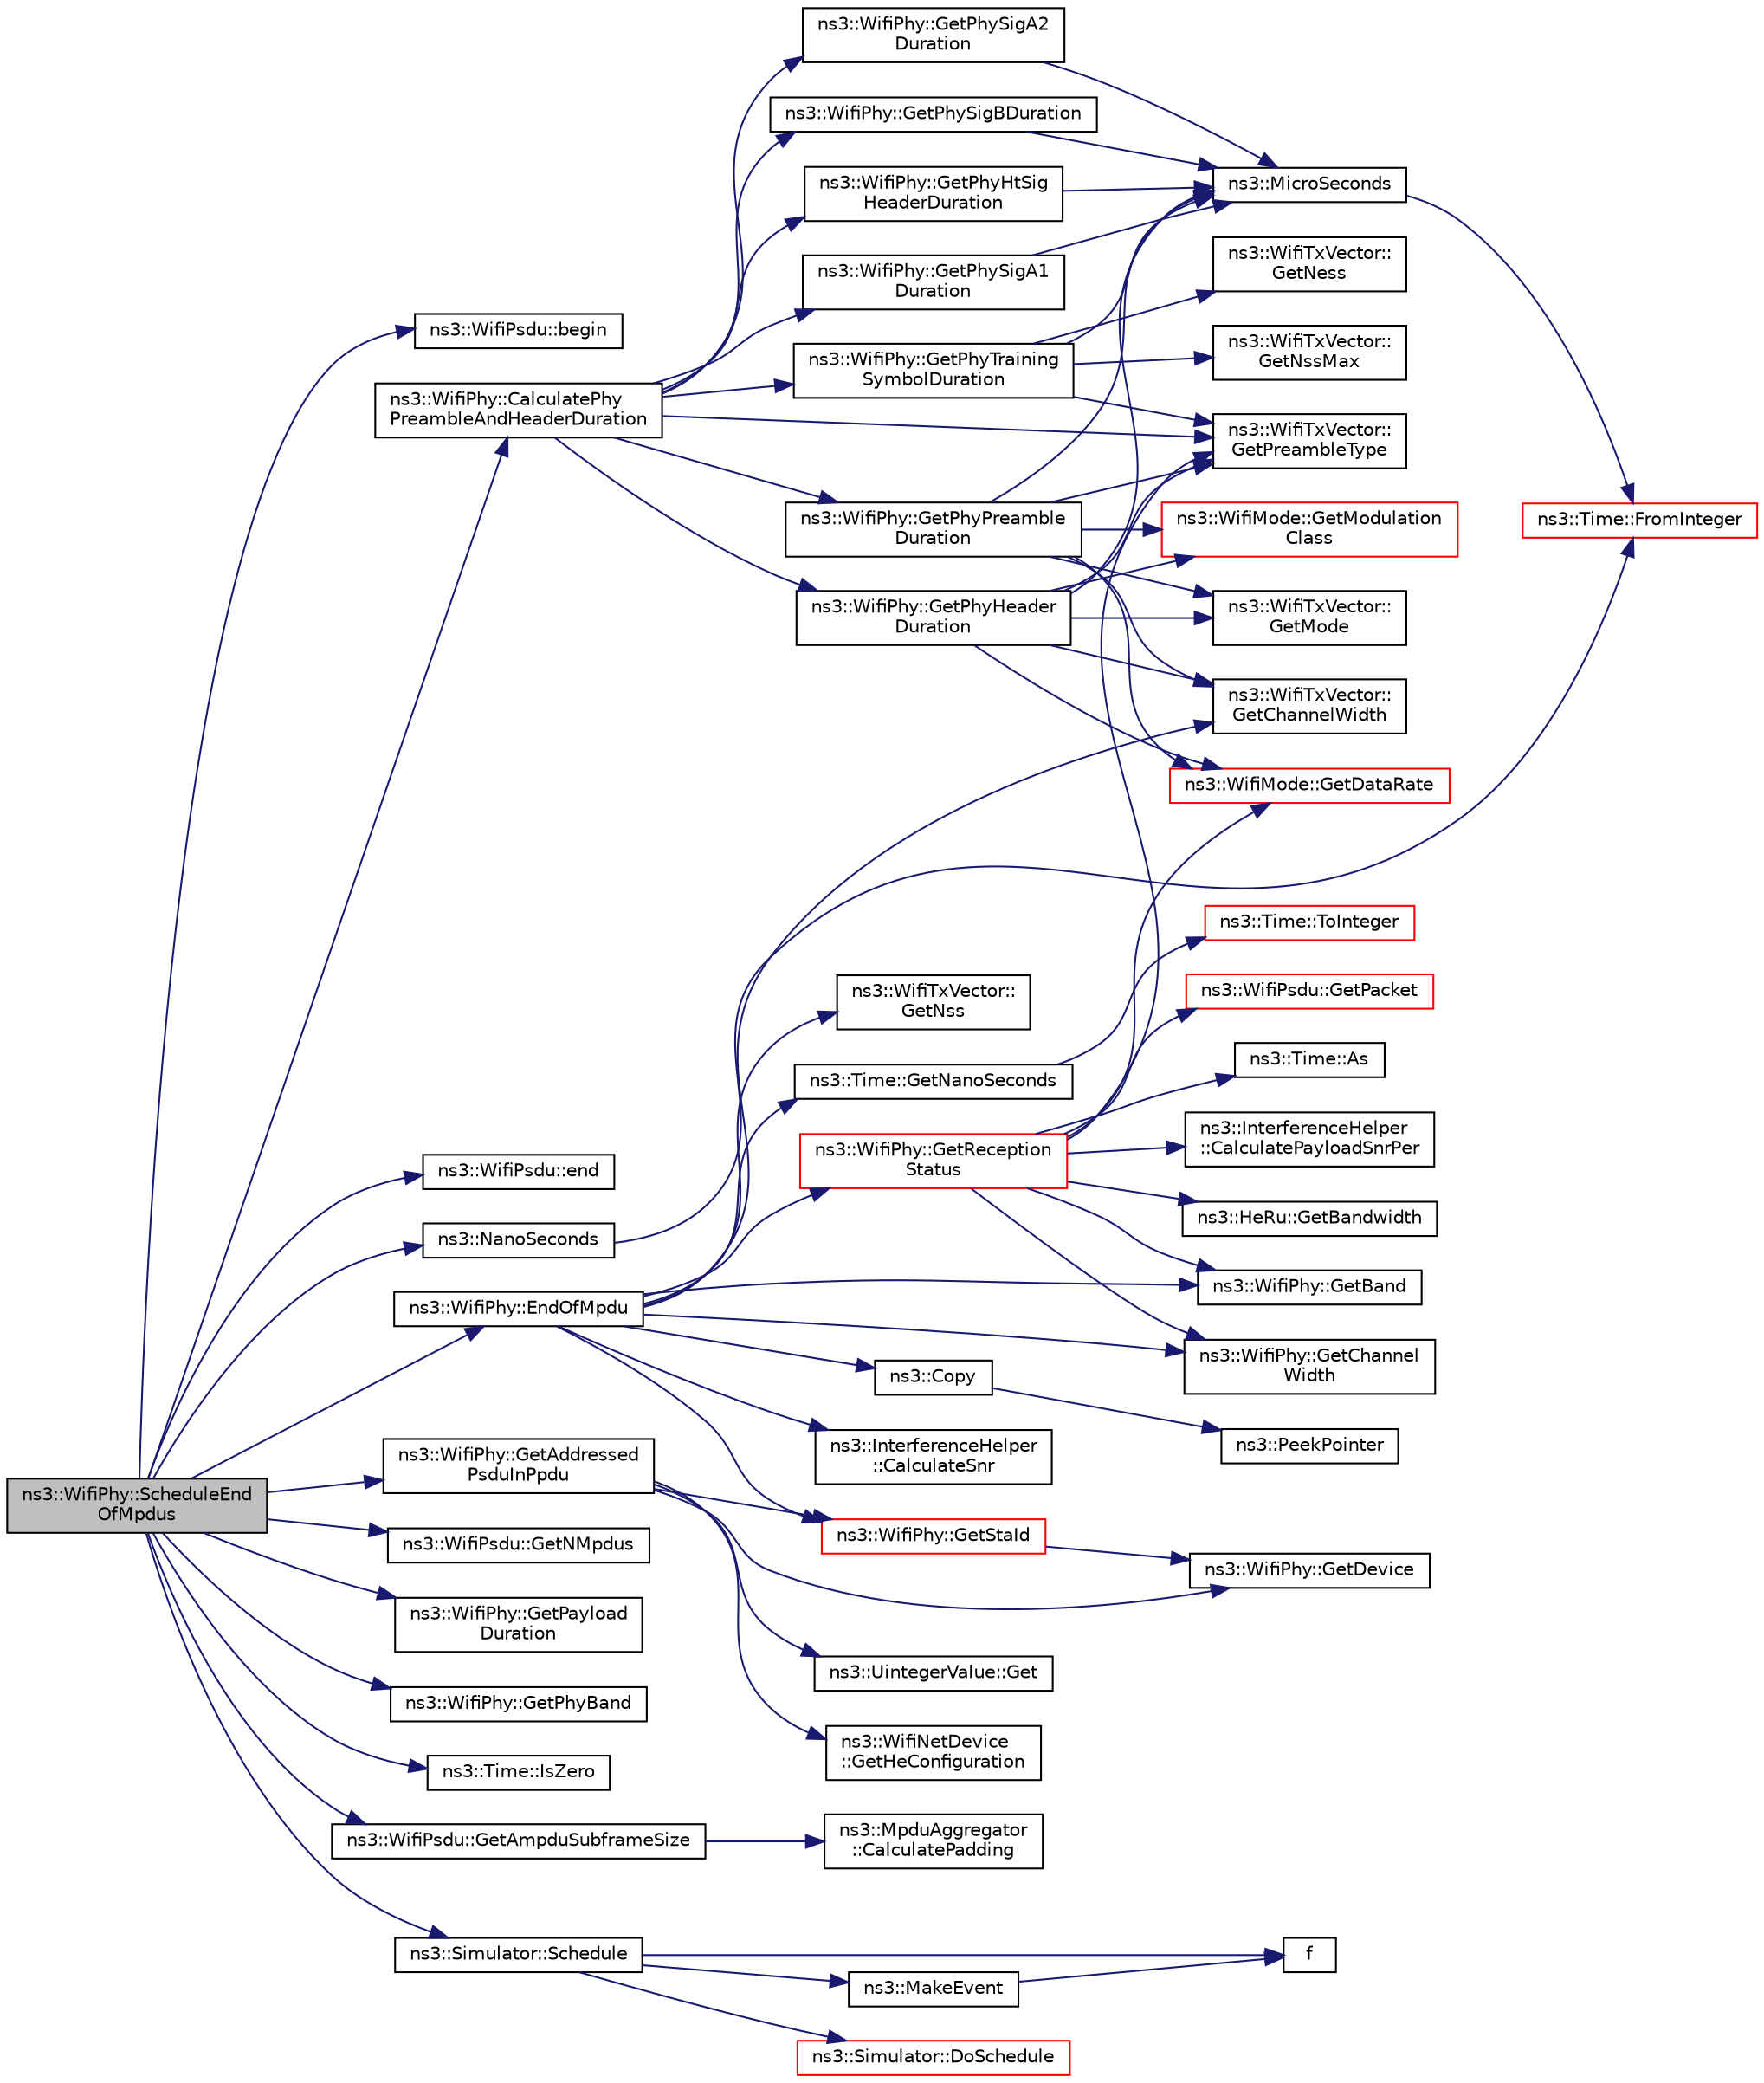 digraph "ns3::WifiPhy::ScheduleEndOfMpdus"
{
 // LATEX_PDF_SIZE
  edge [fontname="Helvetica",fontsize="10",labelfontname="Helvetica",labelfontsize="10"];
  node [fontname="Helvetica",fontsize="10",shape=record];
  rankdir="LR";
  Node1 [label="ns3::WifiPhy::ScheduleEnd\lOfMpdus",height=0.2,width=0.4,color="black", fillcolor="grey75", style="filled", fontcolor="black",tooltip="Schedule end of MPDUs events."];
  Node1 -> Node2 [color="midnightblue",fontsize="10",style="solid",fontname="Helvetica"];
  Node2 [label="ns3::WifiPsdu::begin",height=0.2,width=0.4,color="black", fillcolor="white", style="filled",URL="$classns3_1_1_wifi_psdu.html#a1d7841673edd8298c969f3b59487a6d1",tooltip="Return a const iterator to the first MPDU."];
  Node1 -> Node3 [color="midnightblue",fontsize="10",style="solid",fontname="Helvetica"];
  Node3 [label="ns3::WifiPhy::CalculatePhy\lPreambleAndHeaderDuration",height=0.2,width=0.4,color="black", fillcolor="white", style="filled",URL="$classns3_1_1_wifi_phy.html#a1793e6110ca3623131def396f487c11d",tooltip=" "];
  Node3 -> Node4 [color="midnightblue",fontsize="10",style="solid",fontname="Helvetica"];
  Node4 [label="ns3::WifiPhy::GetPhyHeader\lDuration",height=0.2,width=0.4,color="black", fillcolor="white", style="filled",URL="$classns3_1_1_wifi_phy.html#aa3d6056d67327dc5a757e5e49f68ab37",tooltip=" "];
  Node4 -> Node5 [color="midnightblue",fontsize="10",style="solid",fontname="Helvetica"];
  Node5 [label="ns3::WifiTxVector::\lGetChannelWidth",height=0.2,width=0.4,color="black", fillcolor="white", style="filled",URL="$classns3_1_1_wifi_tx_vector.html#ac56a35b49d9d77e09357adc171570d51",tooltip=" "];
  Node4 -> Node6 [color="midnightblue",fontsize="10",style="solid",fontname="Helvetica"];
  Node6 [label="ns3::WifiMode::GetDataRate",height=0.2,width=0.4,color="red", fillcolor="white", style="filled",URL="$classns3_1_1_wifi_mode.html#ad90f36e733ceaf8c5771cfbda437e14f",tooltip=" "];
  Node4 -> Node13 [color="midnightblue",fontsize="10",style="solid",fontname="Helvetica"];
  Node13 [label="ns3::WifiTxVector::\lGetMode",height=0.2,width=0.4,color="black", fillcolor="white", style="filled",URL="$classns3_1_1_wifi_tx_vector.html#a47d0b3ae3c7de8817626469f5fe1be6a",tooltip="If this TX vector is associated with an SU PPDU, return the selected payload transmission mode."];
  Node4 -> Node14 [color="midnightblue",fontsize="10",style="solid",fontname="Helvetica"];
  Node14 [label="ns3::WifiMode::GetModulation\lClass",height=0.2,width=0.4,color="red", fillcolor="white", style="filled",URL="$classns3_1_1_wifi_mode.html#a67e1664cac501221b63a2be307184cc9",tooltip=" "];
  Node4 -> Node15 [color="midnightblue",fontsize="10",style="solid",fontname="Helvetica"];
  Node15 [label="ns3::WifiTxVector::\lGetPreambleType",height=0.2,width=0.4,color="black", fillcolor="white", style="filled",URL="$classns3_1_1_wifi_tx_vector.html#a7125591f923091b79fe4a607dfad22e4",tooltip=" "];
  Node4 -> Node16 [color="midnightblue",fontsize="10",style="solid",fontname="Helvetica"];
  Node16 [label="ns3::MicroSeconds",height=0.2,width=0.4,color="black", fillcolor="white", style="filled",URL="$group__timecivil.html#ga17465a639c8d1464e76538afdd78a9f0",tooltip="Construct a Time in the indicated unit."];
  Node16 -> Node17 [color="midnightblue",fontsize="10",style="solid",fontname="Helvetica"];
  Node17 [label="ns3::Time::FromInteger",height=0.2,width=0.4,color="red", fillcolor="white", style="filled",URL="$classns3_1_1_time.html#a3e742c67b2764e75ff95f9b754d43fe9",tooltip="Create a Time equal to value in unit unit."];
  Node3 -> Node26 [color="midnightblue",fontsize="10",style="solid",fontname="Helvetica"];
  Node26 [label="ns3::WifiPhy::GetPhyHtSig\lHeaderDuration",height=0.2,width=0.4,color="black", fillcolor="white", style="filled",URL="$classns3_1_1_wifi_phy.html#a89565e4a68b394ce2a3395e8eba5b01e",tooltip=" "];
  Node26 -> Node16 [color="midnightblue",fontsize="10",style="solid",fontname="Helvetica"];
  Node3 -> Node27 [color="midnightblue",fontsize="10",style="solid",fontname="Helvetica"];
  Node27 [label="ns3::WifiPhy::GetPhyPreamble\lDuration",height=0.2,width=0.4,color="black", fillcolor="white", style="filled",URL="$classns3_1_1_wifi_phy.html#a9e4f1e101f3b4fdfdad3f4c470a16a6f",tooltip=" "];
  Node27 -> Node5 [color="midnightblue",fontsize="10",style="solid",fontname="Helvetica"];
  Node27 -> Node6 [color="midnightblue",fontsize="10",style="solid",fontname="Helvetica"];
  Node27 -> Node13 [color="midnightblue",fontsize="10",style="solid",fontname="Helvetica"];
  Node27 -> Node14 [color="midnightblue",fontsize="10",style="solid",fontname="Helvetica"];
  Node27 -> Node15 [color="midnightblue",fontsize="10",style="solid",fontname="Helvetica"];
  Node27 -> Node16 [color="midnightblue",fontsize="10",style="solid",fontname="Helvetica"];
  Node3 -> Node28 [color="midnightblue",fontsize="10",style="solid",fontname="Helvetica"];
  Node28 [label="ns3::WifiPhy::GetPhySigA1\lDuration",height=0.2,width=0.4,color="black", fillcolor="white", style="filled",URL="$classns3_1_1_wifi_phy.html#a68851f6bd60179b42af9f1bc6037c94b",tooltip=" "];
  Node28 -> Node16 [color="midnightblue",fontsize="10",style="solid",fontname="Helvetica"];
  Node3 -> Node29 [color="midnightblue",fontsize="10",style="solid",fontname="Helvetica"];
  Node29 [label="ns3::WifiPhy::GetPhySigA2\lDuration",height=0.2,width=0.4,color="black", fillcolor="white", style="filled",URL="$classns3_1_1_wifi_phy.html#ab920270da0c8596bef71e36b3141eb9c",tooltip=" "];
  Node29 -> Node16 [color="midnightblue",fontsize="10",style="solid",fontname="Helvetica"];
  Node3 -> Node30 [color="midnightblue",fontsize="10",style="solid",fontname="Helvetica"];
  Node30 [label="ns3::WifiPhy::GetPhySigBDuration",height=0.2,width=0.4,color="black", fillcolor="white", style="filled",URL="$classns3_1_1_wifi_phy.html#a6530944dcf7e4f058a54fcf3a5ea3baf",tooltip=" "];
  Node30 -> Node16 [color="midnightblue",fontsize="10",style="solid",fontname="Helvetica"];
  Node3 -> Node31 [color="midnightblue",fontsize="10",style="solid",fontname="Helvetica"];
  Node31 [label="ns3::WifiPhy::GetPhyTraining\lSymbolDuration",height=0.2,width=0.4,color="black", fillcolor="white", style="filled",URL="$classns3_1_1_wifi_phy.html#ac07b1847196a6cf1bd1a24adf71e8486",tooltip=" "];
  Node31 -> Node32 [color="midnightblue",fontsize="10",style="solid",fontname="Helvetica"];
  Node32 [label="ns3::WifiTxVector::\lGetNess",height=0.2,width=0.4,color="black", fillcolor="white", style="filled",URL="$classns3_1_1_wifi_tx_vector.html#a5e6931e51698a7fc6137d7e55fb66213",tooltip=" "];
  Node31 -> Node33 [color="midnightblue",fontsize="10",style="solid",fontname="Helvetica"];
  Node33 [label="ns3::WifiTxVector::\lGetNssMax",height=0.2,width=0.4,color="black", fillcolor="white", style="filled",URL="$classns3_1_1_wifi_tx_vector.html#af513f9b74627b15029ad400d4a5719b7",tooltip=" "];
  Node31 -> Node15 [color="midnightblue",fontsize="10",style="solid",fontname="Helvetica"];
  Node31 -> Node16 [color="midnightblue",fontsize="10",style="solid",fontname="Helvetica"];
  Node3 -> Node15 [color="midnightblue",fontsize="10",style="solid",fontname="Helvetica"];
  Node1 -> Node34 [color="midnightblue",fontsize="10",style="solid",fontname="Helvetica"];
  Node34 [label="ns3::WifiPsdu::end",height=0.2,width=0.4,color="black", fillcolor="white", style="filled",URL="$classns3_1_1_wifi_psdu.html#a795243e3ba9994aa76591a6a7724c39b",tooltip="Return a const iterator to past-the-last MPDU."];
  Node1 -> Node35 [color="midnightblue",fontsize="10",style="solid",fontname="Helvetica"];
  Node35 [label="ns3::WifiPhy::EndOfMpdu",height=0.2,width=0.4,color="black", fillcolor="white", style="filled",URL="$classns3_1_1_wifi_phy.html#a691d8a123bd6041f4c1533102a2122ef",tooltip="The last symbol of an MPDU in an A-MPDU has arrived."];
  Node35 -> Node36 [color="midnightblue",fontsize="10",style="solid",fontname="Helvetica"];
  Node36 [label="ns3::InterferenceHelper\l::CalculateSnr",height=0.2,width=0.4,color="black", fillcolor="white", style="filled",URL="$classns3_1_1_interference_helper.html#a934dd039b0c2da5db6ed90ccd7b0ba1f",tooltip="Calculate the SNIR for the event (starting from now until the event end)."];
  Node35 -> Node37 [color="midnightblue",fontsize="10",style="solid",fontname="Helvetica"];
  Node37 [label="ns3::Copy",height=0.2,width=0.4,color="black", fillcolor="white", style="filled",URL="$namespacens3.html#a952d99f6d759fee74dda19f308451bc1",tooltip="Return a deep copy of a Ptr."];
  Node37 -> Node38 [color="midnightblue",fontsize="10",style="solid",fontname="Helvetica"];
  Node38 [label="ns3::PeekPointer",height=0.2,width=0.4,color="black", fillcolor="white", style="filled",URL="$namespacens3.html#af2a7557fe9afdd98d8f6f8f6e412cf5a",tooltip=" "];
  Node35 -> Node39 [color="midnightblue",fontsize="10",style="solid",fontname="Helvetica"];
  Node39 [label="ns3::WifiPhy::GetBand",height=0.2,width=0.4,color="black", fillcolor="white", style="filled",URL="$classns3_1_1_wifi_phy.html#a88a126855bbc3ad1fd19020cf5c9d2a3",tooltip="Get the start band index and the stop band index for a given band."];
  Node35 -> Node40 [color="midnightblue",fontsize="10",style="solid",fontname="Helvetica"];
  Node40 [label="ns3::WifiPhy::GetChannel\lWidth",height=0.2,width=0.4,color="black", fillcolor="white", style="filled",URL="$classns3_1_1_wifi_phy.html#af55a96fc67e724abd99aeaeab826187f",tooltip=" "];
  Node35 -> Node5 [color="midnightblue",fontsize="10",style="solid",fontname="Helvetica"];
  Node35 -> Node41 [color="midnightblue",fontsize="10",style="solid",fontname="Helvetica"];
  Node41 [label="ns3::Time::GetNanoSeconds",height=0.2,width=0.4,color="black", fillcolor="white", style="filled",URL="$classns3_1_1_time.html#aff67d7a8139243a066d5292595caa966",tooltip="Get an approximation of the time stored in this instance in the indicated unit."];
  Node41 -> Node42 [color="midnightblue",fontsize="10",style="solid",fontname="Helvetica"];
  Node42 [label="ns3::Time::ToInteger",height=0.2,width=0.4,color="red", fillcolor="white", style="filled",URL="$classns3_1_1_time.html#a4bd2d3c8a919e4b57e60692b53db4a61",tooltip="Get the Time value expressed in a particular unit."];
  Node35 -> Node43 [color="midnightblue",fontsize="10",style="solid",fontname="Helvetica"];
  Node43 [label="ns3::WifiTxVector::\lGetNss",height=0.2,width=0.4,color="black", fillcolor="white", style="filled",URL="$classns3_1_1_wifi_tx_vector.html#a9c779eec5b3a9236d131f57c501390fa",tooltip="If this TX vector is associated with an SU PPDU, return the number of spatial streams."];
  Node35 -> Node44 [color="midnightblue",fontsize="10",style="solid",fontname="Helvetica"];
  Node44 [label="ns3::WifiPhy::GetReception\lStatus",height=0.2,width=0.4,color="red", fillcolor="white", style="filled",URL="$classns3_1_1_wifi_phy.html#a7d1be3dc94b565164d0c2221058d0641",tooltip="Get the reception status for the provided MPDU and notify."];
  Node44 -> Node45 [color="midnightblue",fontsize="10",style="solid",fontname="Helvetica"];
  Node45 [label="ns3::Time::As",height=0.2,width=0.4,color="black", fillcolor="white", style="filled",URL="$classns3_1_1_time.html#ad5198e31c2512226ca0e58b31fad7fd0",tooltip="Attach a unit to a Time, to facilitate output in a specific unit."];
  Node44 -> Node46 [color="midnightblue",fontsize="10",style="solid",fontname="Helvetica"];
  Node46 [label="ns3::InterferenceHelper\l::CalculatePayloadSnrPer",height=0.2,width=0.4,color="black", fillcolor="white", style="filled",URL="$classns3_1_1_interference_helper.html#a5fc5451bb73a4be87039116864f499ba",tooltip="Calculate the SNIR at the start of the payload and accumulate all SNIR changes in the SNIR vector for..."];
  Node44 -> Node39 [color="midnightblue",fontsize="10",style="solid",fontname="Helvetica"];
  Node44 -> Node47 [color="midnightblue",fontsize="10",style="solid",fontname="Helvetica"];
  Node47 [label="ns3::HeRu::GetBandwidth",height=0.2,width=0.4,color="black", fillcolor="white", style="filled",URL="$classns3_1_1_he_ru.html#a1a474ef544b2a77f57ef0338fd82a7d1",tooltip="Get the approximate bandwidth occupied by a RU."];
  Node44 -> Node40 [color="midnightblue",fontsize="10",style="solid",fontname="Helvetica"];
  Node44 -> Node6 [color="midnightblue",fontsize="10",style="solid",fontname="Helvetica"];
  Node44 -> Node48 [color="midnightblue",fontsize="10",style="solid",fontname="Helvetica"];
  Node48 [label="ns3::WifiPsdu::GetPacket",height=0.2,width=0.4,color="red", fillcolor="white", style="filled",URL="$classns3_1_1_wifi_psdu.html#aee5f98fb36fec0f9a3d20ecc0214ace0",tooltip="Get the PSDU as a single packet."];
  Node44 -> Node15 [color="midnightblue",fontsize="10",style="solid",fontname="Helvetica"];
  Node35 -> Node135 [color="midnightblue",fontsize="10",style="solid",fontname="Helvetica"];
  Node135 [label="ns3::WifiPhy::GetStaId",height=0.2,width=0.4,color="red", fillcolor="white", style="filled",URL="$classns3_1_1_wifi_phy.html#ae5e29d6ceebf0dd6103b66bfd438cc08",tooltip="Return the STA ID that has been assigned to the station this PHY belongs to."];
  Node135 -> Node136 [color="midnightblue",fontsize="10",style="solid",fontname="Helvetica"];
  Node136 [label="ns3::WifiPhy::GetDevice",height=0.2,width=0.4,color="black", fillcolor="white", style="filled",URL="$classns3_1_1_wifi_phy.html#adf2fa40dcba4e52e9bc67c6ffc819170",tooltip="Return the device this PHY is associated with."];
  Node1 -> Node138 [color="midnightblue",fontsize="10",style="solid",fontname="Helvetica"];
  Node138 [label="ns3::WifiPhy::GetAddressed\lPsduInPpdu",height=0.2,width=0.4,color="black", fillcolor="white", style="filled",URL="$classns3_1_1_wifi_phy.html#a1f8556187bd0e7680a013cab7dc67346",tooltip="Get the PSDU addressed to that PHY in a PPDU (useful for MU PPDU)."];
  Node138 -> Node139 [color="midnightblue",fontsize="10",style="solid",fontname="Helvetica"];
  Node139 [label="ns3::UintegerValue::Get",height=0.2,width=0.4,color="black", fillcolor="white", style="filled",URL="$classns3_1_1_uinteger_value.html#a82f7ad2ff90cfebf9f6292bb6ace0a05",tooltip=" "];
  Node138 -> Node136 [color="midnightblue",fontsize="10",style="solid",fontname="Helvetica"];
  Node138 -> Node140 [color="midnightblue",fontsize="10",style="solid",fontname="Helvetica"];
  Node140 [label="ns3::WifiNetDevice\l::GetHeConfiguration",height=0.2,width=0.4,color="black", fillcolor="white", style="filled",URL="$classns3_1_1_wifi_net_device.html#af4a86ccc320631308e9f1023baecdd6b",tooltip=" "];
  Node138 -> Node135 [color="midnightblue",fontsize="10",style="solid",fontname="Helvetica"];
  Node1 -> Node141 [color="midnightblue",fontsize="10",style="solid",fontname="Helvetica"];
  Node141 [label="ns3::WifiPsdu::GetAmpduSubframeSize",height=0.2,width=0.4,color="black", fillcolor="white", style="filled",URL="$classns3_1_1_wifi_psdu.html#a88bfc15d3aacf4408094419354017cb6",tooltip="Return the size of the i-th A-MPDU subframe."];
  Node141 -> Node117 [color="midnightblue",fontsize="10",style="solid",fontname="Helvetica"];
  Node117 [label="ns3::MpduAggregator\l::CalculatePadding",height=0.2,width=0.4,color="black", fillcolor="white", style="filled",URL="$classns3_1_1_mpdu_aggregator.html#a01eadb89eb6b463a2ef433939d8bd81b",tooltip=" "];
  Node1 -> Node142 [color="midnightblue",fontsize="10",style="solid",fontname="Helvetica"];
  Node142 [label="ns3::WifiPsdu::GetNMpdus",height=0.2,width=0.4,color="black", fillcolor="white", style="filled",URL="$classns3_1_1_wifi_psdu.html#a30baad46ffbfaacca2e4f8afe9519008",tooltip="Return the number of MPDUs constituting the PSDU."];
  Node1 -> Node143 [color="midnightblue",fontsize="10",style="solid",fontname="Helvetica"];
  Node143 [label="ns3::WifiPhy::GetPayload\lDuration",height=0.2,width=0.4,color="black", fillcolor="white", style="filled",URL="$classns3_1_1_wifi_phy.html#a94ebbcb2b53ed10974ebf34a234b4bb6",tooltip=" "];
  Node1 -> Node144 [color="midnightblue",fontsize="10",style="solid",fontname="Helvetica"];
  Node144 [label="ns3::WifiPhy::GetPhyBand",height=0.2,width=0.4,color="black", fillcolor="white", style="filled",URL="$classns3_1_1_wifi_phy.html#a2b02fa39810ecab33690e7a83660964f",tooltip="Get the configured Wi-Fi band."];
  Node1 -> Node145 [color="midnightblue",fontsize="10",style="solid",fontname="Helvetica"];
  Node145 [label="ns3::Time::IsZero",height=0.2,width=0.4,color="black", fillcolor="white", style="filled",URL="$classns3_1_1_time.html#ac4f1f3f3aeff82c1a7d96e0b0ae2220b",tooltip="Exactly equivalent to t == 0."];
  Node1 -> Node146 [color="midnightblue",fontsize="10",style="solid",fontname="Helvetica"];
  Node146 [label="ns3::NanoSeconds",height=0.2,width=0.4,color="black", fillcolor="white", style="filled",URL="$group__timecivil.html#ga281d64bcb4dad96267d83c7688ec433f",tooltip="Construct a Time in the indicated unit."];
  Node146 -> Node17 [color="midnightblue",fontsize="10",style="solid",fontname="Helvetica"];
  Node1 -> Node147 [color="midnightblue",fontsize="10",style="solid",fontname="Helvetica"];
  Node147 [label="ns3::Simulator::Schedule",height=0.2,width=0.4,color="black", fillcolor="white", style="filled",URL="$classns3_1_1_simulator.html#a3da7d28335c8ac0e3e86781f766df241",tooltip="Schedule an event to expire after delay."];
  Node147 -> Node148 [color="midnightblue",fontsize="10",style="solid",fontname="Helvetica"];
  Node148 [label="ns3::Simulator::DoSchedule",height=0.2,width=0.4,color="red", fillcolor="white", style="filled",URL="$classns3_1_1_simulator.html#a47af23973938819bdc89cb2807e09ed5",tooltip="Implementation of the various Schedule methods."];
  Node147 -> Node201 [color="midnightblue",fontsize="10",style="solid",fontname="Helvetica"];
  Node201 [label="f",height=0.2,width=0.4,color="black", fillcolor="white", style="filled",URL="$80211b_8c.html#ae7ffc1a8f84fa47a0812b2f2b9627132",tooltip=" "];
  Node147 -> Node202 [color="midnightblue",fontsize="10",style="solid",fontname="Helvetica"];
  Node202 [label="ns3::MakeEvent",height=0.2,width=0.4,color="black", fillcolor="white", style="filled",URL="$group__makeeventfnptr.html#ga289a28a2497c18a9bd299e5e2014094b",tooltip="Make an EventImpl from a function pointer taking varying numbers of arguments."];
  Node202 -> Node201 [color="midnightblue",fontsize="10",style="solid",fontname="Helvetica"];
}
